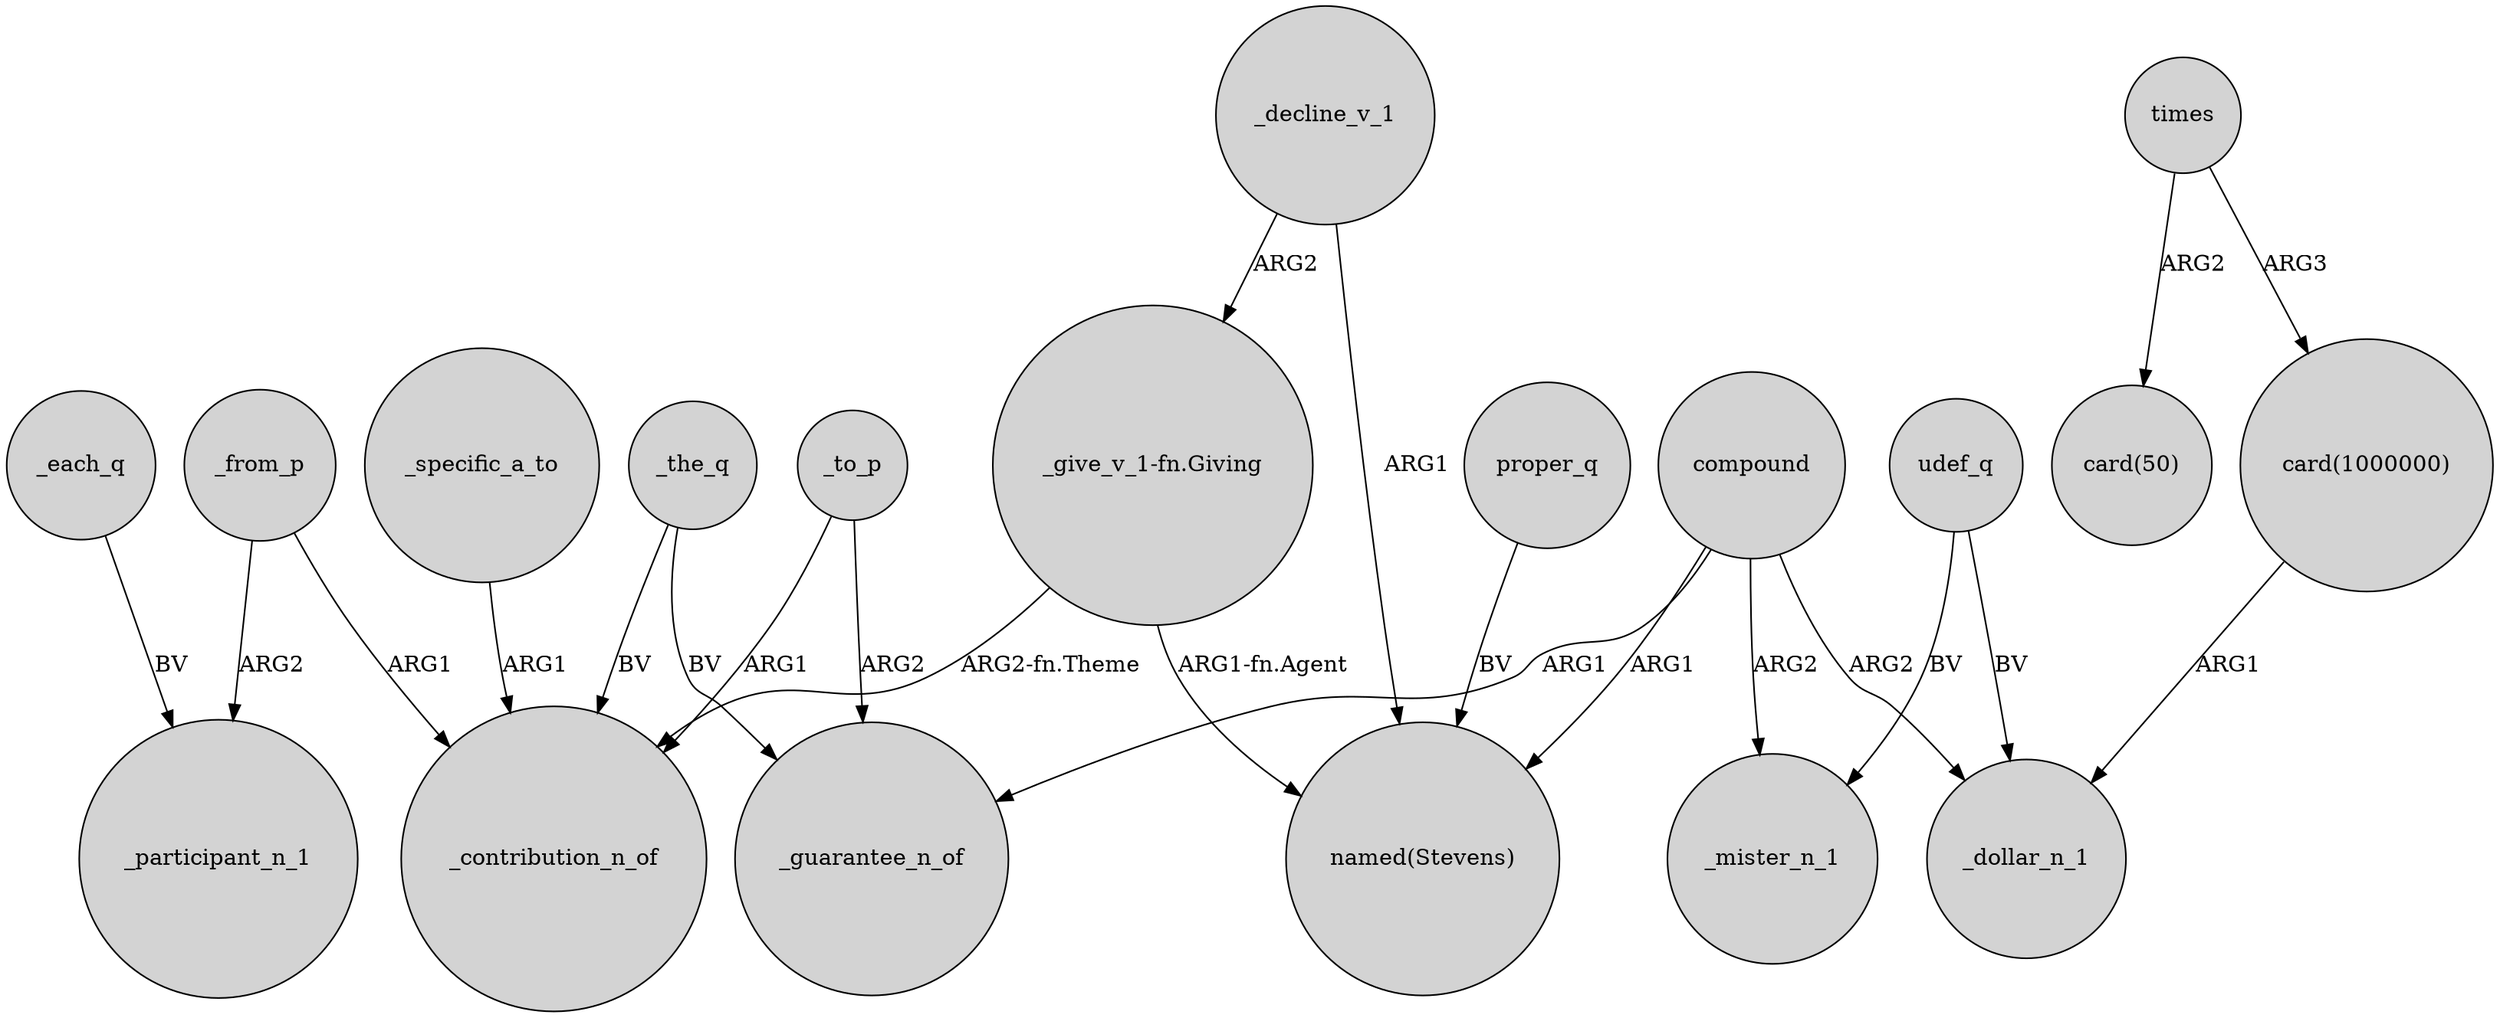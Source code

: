 digraph {
	node [shape=circle style=filled]
	_from_p -> _participant_n_1 [label=ARG2]
	times -> "card(50)" [label=ARG2]
	"card(1000000)" -> _dollar_n_1 [label=ARG1]
	_to_p -> _guarantee_n_of [label=ARG2]
	_specific_a_to -> _contribution_n_of [label=ARG1]
	_the_q -> _contribution_n_of [label=BV]
	_decline_v_1 -> "_give_v_1-fn.Giving" [label=ARG2]
	compound -> _mister_n_1 [label=ARG2]
	udef_q -> _mister_n_1 [label=BV]
	_the_q -> _guarantee_n_of [label=BV]
	proper_q -> "named(Stevens)" [label=BV]
	"_give_v_1-fn.Giving" -> "named(Stevens)" [label="ARG1-fn.Agent"]
	_from_p -> _contribution_n_of [label=ARG1]
	times -> "card(1000000)" [label=ARG3]
	_to_p -> _contribution_n_of [label=ARG1]
	_decline_v_1 -> "named(Stevens)" [label=ARG1]
	_each_q -> _participant_n_1 [label=BV]
	compound -> "named(Stevens)" [label=ARG1]
	compound -> _guarantee_n_of [label=ARG1]
	compound -> _dollar_n_1 [label=ARG2]
	udef_q -> _dollar_n_1 [label=BV]
	"_give_v_1-fn.Giving" -> _contribution_n_of [label="ARG2-fn.Theme"]
}
